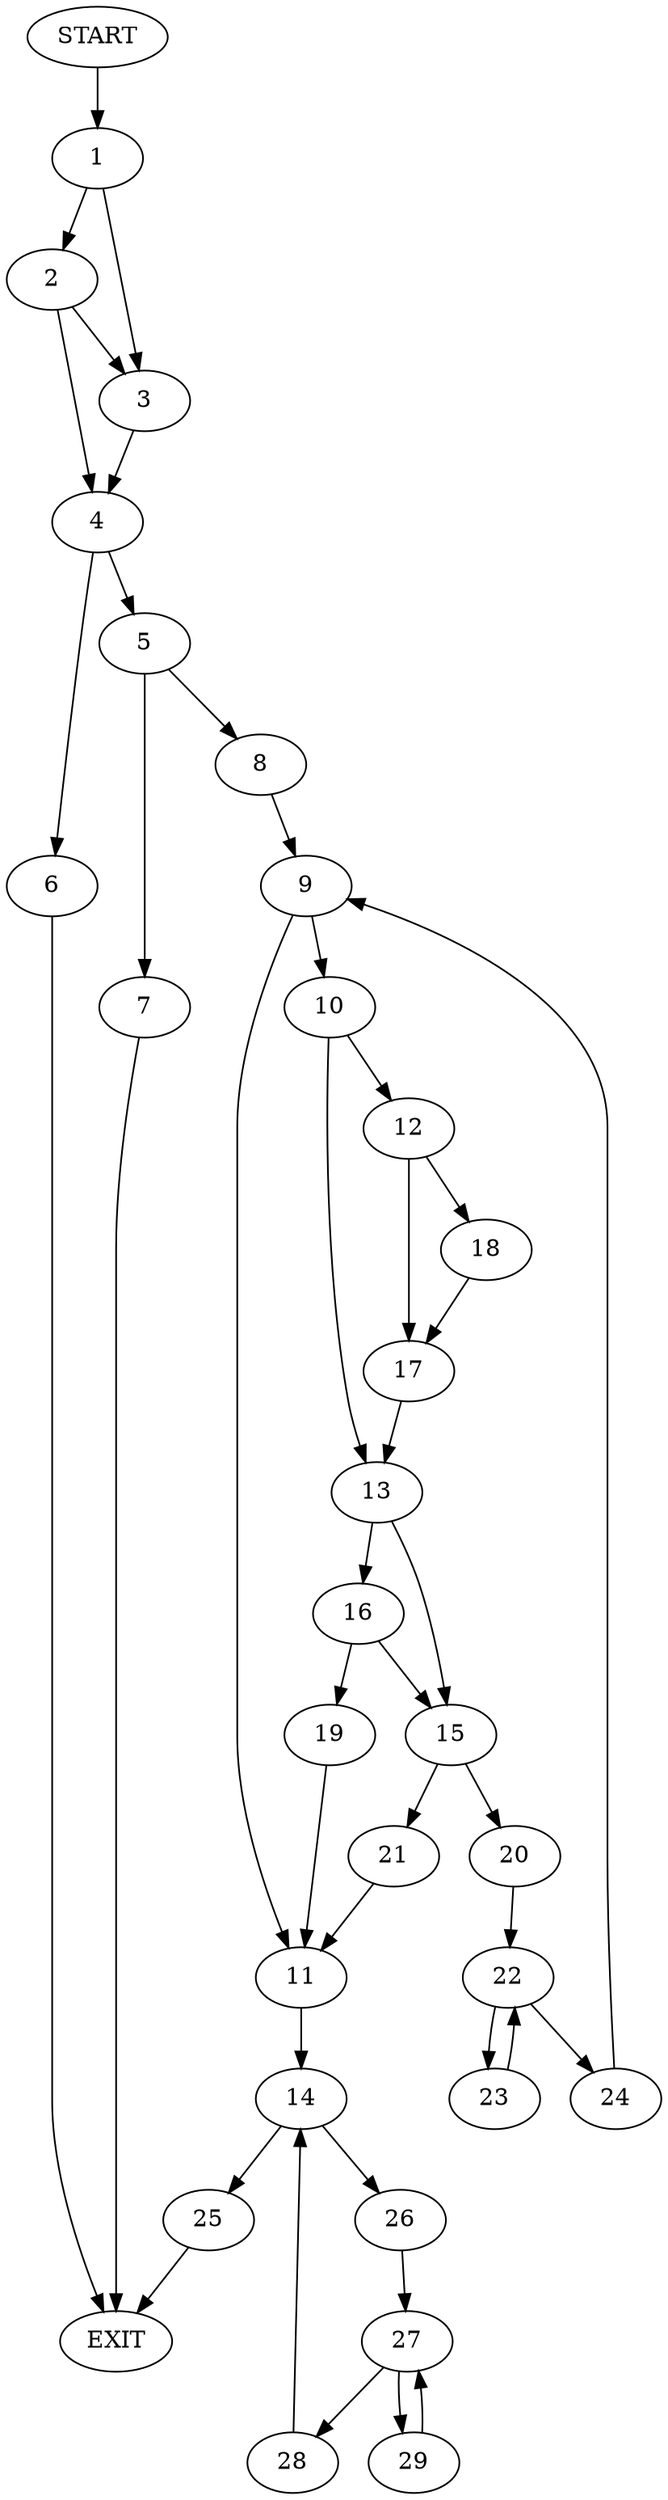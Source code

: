 digraph {
0 [label="START"]
30 [label="EXIT"]
0 -> 1
1 -> 2
1 -> 3
3 -> 4
2 -> 3
2 -> 4
4 -> 5
4 -> 6
6 -> 30
5 -> 7
5 -> 8
7 -> 30
8 -> 9
9 -> 10
9 -> 11
10 -> 12
10 -> 13
11 -> 14
13 -> 15
13 -> 16
12 -> 17
12 -> 18
17 -> 13
18 -> 17
16 -> 15
16 -> 19
15 -> 20
15 -> 21
19 -> 11
21 -> 11
20 -> 22
22 -> 23
22 -> 24
24 -> 9
23 -> 22
14 -> 25
14 -> 26
26 -> 27
25 -> 30
27 -> 28
27 -> 29
29 -> 27
28 -> 14
}
